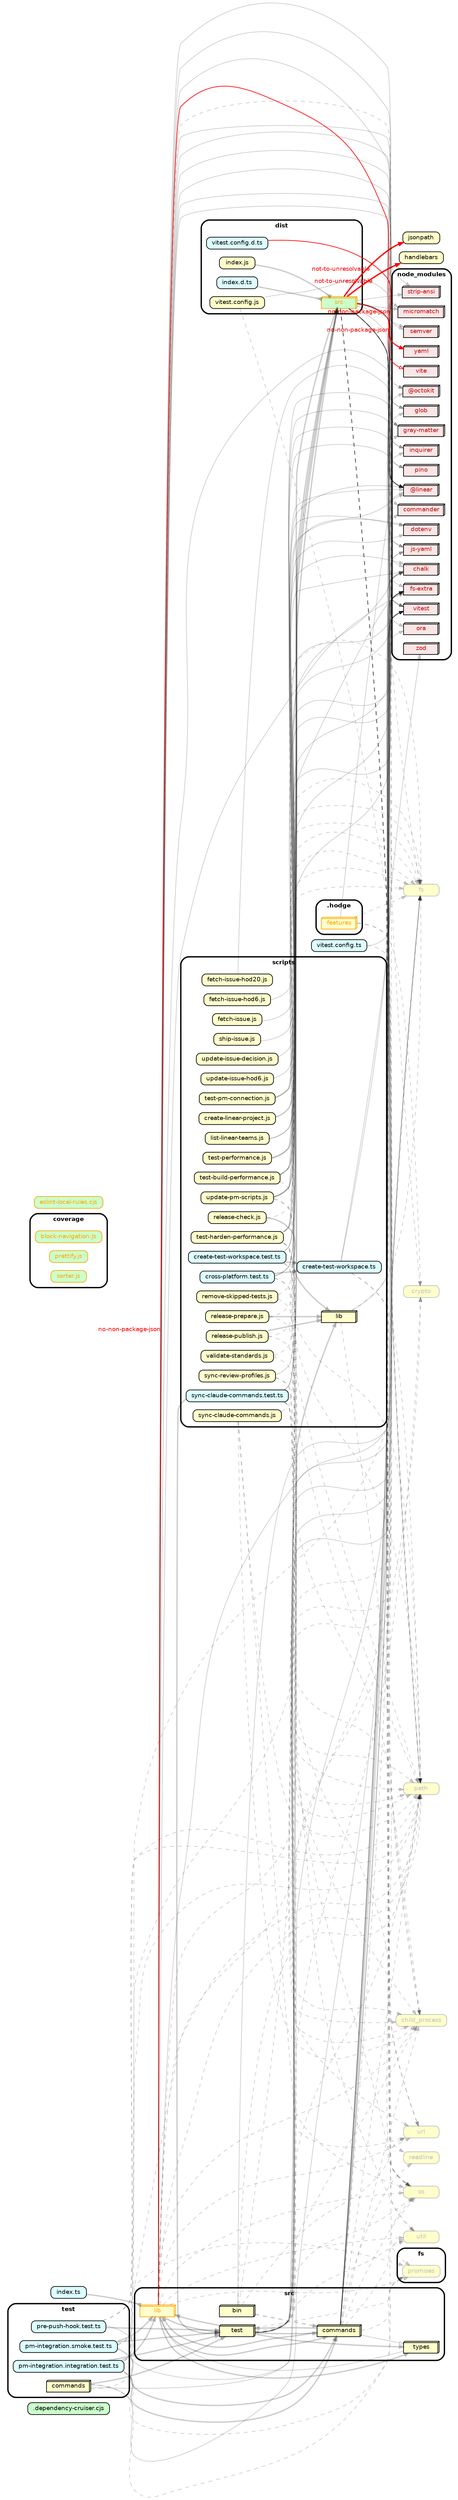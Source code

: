 strict digraph "dependency-cruiser output"{
    rankdir="LR" splines="true" overlap="false" nodesep="0.16" ranksep="0.18" fontname="Helvetica-bold" fontsize="9" style="rounded,bold,filled" fillcolor="#ffffff" compound="true"
    node [shape="box" style="rounded, filled" height="0.2" color="black" fillcolor="#ffffcc" fontcolor="black" fontname="Helvetica" fontsize="9"]
    edge [arrowhead="normal" arrowsize="0.6" penwidth="2.0" color="#00000033" fontname="Helvetica" fontsize="9"]

    ".dependency-cruiser.cjs" [label=<.dependency-cruiser.cjs> tooltip=".dependency-cruiser.cjs" URL=".dependency-cruiser.cjs" fillcolor="#ccffcc"]
    subgraph "cluster_.hodge" {label=".hodge" ".hodge/features/" [label=<features> tooltip="no-orphans" URL=".hodge/features/" fontcolor="orange" color="orange" shape="box3d"] }
    ".hodge/features/" -> "fs" [style="dashed" penwidth="1.0"]
    ".hodge/features/" -> "path" [style="dashed" penwidth="1.0"]
    ".hodge/features/" -> "node_modules/@linear" [penwidth="1.0"]
    ".hodge/features/" -> "crypto" [style="dashed" penwidth="1.0"]
    "child_process" [label=<child_process> tooltip="child_process" URL="https://nodejs.org/api/child_process.html" color="grey" fontcolor="grey"]
    subgraph "cluster_coverage" {label="coverage" "coverage/block-navigation.js" [label=<block-navigation.js> tooltip="no-orphans" URL="coverage/block-navigation.js" fillcolor="#ccffcc" fontcolor="orange" color="orange"] }
    subgraph "cluster_coverage" {label="coverage" "coverage/prettify.js" [label=<prettify.js> tooltip="no-orphans" URL="coverage/prettify.js" fillcolor="#ccffcc" fontcolor="orange" color="orange"] }
    subgraph "cluster_coverage" {label="coverage" "coverage/sorter.js" [label=<sorter.js> tooltip="no-orphans" URL="coverage/sorter.js" fillcolor="#ccffcc" fontcolor="orange" color="orange"] }
    "crypto" [label=<crypto> tooltip="crypto" URL="https://nodejs.org/api/crypto.html" color="grey" fontcolor="grey"]
    subgraph "cluster_dist" {label="dist" "dist/index.d.ts" [label=<index.d.ts> tooltip="index.d.ts" URL="dist/index.d.ts" fillcolor="#ddfeff"] }
    "dist/index.d.ts" -> "dist/src/" [arrowhead="inv"]
    subgraph "cluster_dist" {label="dist" "dist/index.js" [label=<index.js> tooltip="index.js" URL="dist/index.js" ] }
    "dist/index.js" -> "dist/src/" [arrowhead="inv"]
    subgraph "cluster_dist" {label="dist" "dist/src/" [label=<src> tooltip="no-orphans" URL="dist/src/" fillcolor="#ccffcc" fontcolor="orange" color="orange" shape="box3d"] }
    "dist/src/" -> "node_modules/fs-extra" [penwidth="1.0"]
    "dist/src/" -> "os" [style="dashed" penwidth="1.0"]
    "dist/src/" -> "path" [style="dashed" penwidth="1.0"]
    "dist/src/" -> "node_modules/pino" [penwidth="1.0"]
    "dist/src/" -> "node_modules/strip-ansi" [penwidth="1.0"]
    "dist/src/" -> "fs" [style="dashed" penwidth="1.0"]
    "dist/src/" -> "node_modules/@linear" [penwidth="1.0"]
    "dist/src/" -> "node_modules/commander" [penwidth="1.0"]
    "dist/src/" -> "url" [style="dashed" penwidth="1.0"]
    "dist/src/" -> "node_modules/chalk" [penwidth="1.0"]
    "dist/src/" -> "crypto" [style="dashed" penwidth="1.0"]
    "dist/src/" -> "child_process" [style="dashed" penwidth="1.0"]
    "dist/src/" -> "util" [style="dashed" penwidth="1.0"]
    "dist/src/" -> "fs/promises" [style="dashed" penwidth="1.0"]
    "dist/src/" -> "node_modules/@octokit" [penwidth="1.0" style="dashed"]
    "dist/src/" -> "node_modules/js-yaml" [penwidth="1.0"]
    "dist/src/" -> "node_modules/glob" [penwidth="1.0"]
    "dist/src/" -> "node_modules/micromatch" [penwidth="1.0"]
    "dist/src/" -> "node_modules/semver" [penwidth="1.0"]
    "dist/src/" -> "node_modules/ora" [penwidth="1.0"]
    "dist/src/" -> "node_modules/gray-matter" [penwidth="1.0"]
    "dist/src/" -> "node_modules/inquirer" [penwidth="1.0"]
    "dist/src/" -> "readline" [style="dashed" penwidth="1.0"]
    "dist/src/" -> "node_modules/vitest" [penwidth="1.0"]
    "dist/src/" -> "handlebars" [xlabel="not-to-unresolvable" tooltip="not-to-unresolvable" fontcolor="red" color="red"]
    "dist/src/" -> "jsonpath" [xlabel="not-to-unresolvable" tooltip="not-to-unresolvable" fontcolor="red" color="red"]
    "dist/src/" -> "node_modules/yaml" [xlabel="no-non-package-json" tooltip="no-non-package-json" penwidth="1.0" fontcolor="red" color="red"]
    subgraph "cluster_dist" {label="dist" "dist/vitest.config.d.ts" [label=<vitest.config.d.ts> tooltip="vitest.config.d.ts" URL="dist/vitest.config.d.ts" fillcolor="#ddfeff"] }
    "dist/vitest.config.d.ts" -> "node_modules/vite" [xlabel="no-non-package-json" tooltip="no-non-package-json" penwidth="1.0" arrowhead="onormal" fontcolor="red" color="red"]
    subgraph "cluster_dist" {label="dist" "dist/vitest.config.js" [label=<vitest.config.js> tooltip="vitest.config.js" URL="dist/vitest.config.js" ] }
    "dist/vitest.config.js" -> "path" [style="dashed" penwidth="1.0"]
    "dist/vitest.config.js" -> "node_modules/vitest" [penwidth="1.0"]
    "eslint-local-rules.cjs" [label=<eslint-local-rules.cjs> tooltip="no-orphans" URL="eslint-local-rules.cjs" fillcolor="#ccffcc" fontcolor="orange" color="orange"]
    "fs" [label=<fs> tooltip="fs" URL="https://nodejs.org/api/fs.html" color="grey" fontcolor="grey"]
    subgraph "cluster_fs" {label="fs" "fs/promises" [label=<promises> tooltip="promises" URL="https://nodejs.org/api/fs.html" color="grey" fontcolor="grey"] }
    "handlebars" [label=<handlebars> tooltip="handlebars" ]
    "index.ts" [label=<index.ts> tooltip="index.ts" URL="index.ts" fillcolor="#ddfeff"]
    "index.ts" -> "src/lib/" [arrowhead="inv"]
    "jsonpath" [label=<jsonpath> tooltip="jsonpath" ]
    subgraph "cluster_node_modules" {label="node_modules" "node_modules/@linear" [label=<@linear> tooltip="@linear" URL="https://www.npmjs.com/package/" shape="box3d" fillcolor="#c40b0a1a" fontcolor="#c40b0a"] }
    subgraph "cluster_node_modules" {label="node_modules" "node_modules/@octokit" [label=<@octokit> tooltip="@octokit" URL="https://www.npmjs.com/package/" shape="box3d" fillcolor="#c40b0a1a" fontcolor="#c40b0a"] }
    subgraph "cluster_node_modules" {label="node_modules" "node_modules/chalk" [label=<chalk> tooltip="chalk" URL="https://www.npmjs.com/package/chalk" shape="box3d" fillcolor="#c40b0a1a" fontcolor="#c40b0a"] }
    subgraph "cluster_node_modules" {label="node_modules" "node_modules/commander" [label=<commander> tooltip="commander" URL="https://www.npmjs.com/package/commander" shape="box3d" fillcolor="#c40b0a1a" fontcolor="#c40b0a"] }
    subgraph "cluster_node_modules" {label="node_modules" "node_modules/dotenv" [label=<dotenv> tooltip="dotenv" URL="https://www.npmjs.com/package/dotenv" shape="box3d" fillcolor="#c40b0a1a" fontcolor="#c40b0a"] }
    subgraph "cluster_node_modules" {label="node_modules" "node_modules/fs-extra" [label=<fs-extra> tooltip="fs-extra" URL="https://www.npmjs.com/package/fs-extra" shape="box3d" fillcolor="#c40b0a1a" fontcolor="#c40b0a"] }
    subgraph "cluster_node_modules" {label="node_modules" "node_modules/glob" [label=<glob> tooltip="glob" URL="https://www.npmjs.com/package/glob" shape="box3d" fillcolor="#c40b0a1a" fontcolor="#c40b0a"] }
    subgraph "cluster_node_modules" {label="node_modules" "node_modules/gray-matter" [label=<gray-matter> tooltip="gray-matter" URL="https://www.npmjs.com/package/gray-matter" shape="box3d" fillcolor="#c40b0a1a" fontcolor="#c40b0a"] }
    subgraph "cluster_node_modules" {label="node_modules" "node_modules/inquirer" [label=<inquirer> tooltip="inquirer" URL="https://www.npmjs.com/package/inquirer" shape="box3d" fillcolor="#c40b0a1a" fontcolor="#c40b0a"] }
    subgraph "cluster_node_modules" {label="node_modules" "node_modules/js-yaml" [label=<js-yaml> tooltip="js-yaml" URL="https://www.npmjs.com/package/js-yaml" shape="box3d" fillcolor="#c40b0a1a" fontcolor="#c40b0a"] }
    subgraph "cluster_node_modules" {label="node_modules" "node_modules/micromatch" [label=<micromatch> tooltip="micromatch" URL="https://www.npmjs.com/package/micromatch" shape="box3d" fillcolor="#c40b0a1a" fontcolor="#c40b0a"] }
    subgraph "cluster_node_modules" {label="node_modules" "node_modules/ora" [label=<ora> tooltip="ora" URL="https://www.npmjs.com/package/ora" shape="box3d" fillcolor="#c40b0a1a" fontcolor="#c40b0a"] }
    subgraph "cluster_node_modules" {label="node_modules" "node_modules/pino" [label=<pino> tooltip="pino" URL="https://www.npmjs.com/package/pino" shape="box3d" fillcolor="#c40b0a1a" fontcolor="#c40b0a"] }
    subgraph "cluster_node_modules" {label="node_modules" "node_modules/semver" [label=<semver> tooltip="semver" URL="https://www.npmjs.com/package/semver" shape="box3d" fillcolor="#c40b0a1a" fontcolor="#c40b0a"] }
    subgraph "cluster_node_modules" {label="node_modules" "node_modules/strip-ansi" [label=<strip-ansi> tooltip="strip-ansi" URL="https://www.npmjs.com/package/strip-ansi" shape="box3d" fillcolor="#c40b0a1a" fontcolor="#c40b0a"] }
    subgraph "cluster_node_modules" {label="node_modules" "node_modules/vite" [label=<vite> tooltip="vite" URL="https://www.npmjs.com/package/vite" shape="box3d" fillcolor="#c40b0a1a" fontcolor="#c40b0a"] }
    subgraph "cluster_node_modules" {label="node_modules" "node_modules/vitest" [label=<vitest> tooltip="vitest" URL="https://www.npmjs.com/package/vitest" shape="box3d" fillcolor="#c40b0a1a" fontcolor="#c40b0a"] }
    subgraph "cluster_node_modules" {label="node_modules" "node_modules/yaml" [label=<yaml> tooltip="yaml" URL="https://www.npmjs.com/package/yaml" shape="box3d" fillcolor="#c40b0a1a" fontcolor="#c40b0a"] }
    subgraph "cluster_node_modules" {label="node_modules" "node_modules/zod" [label=<zod> tooltip="zod" URL="https://www.npmjs.com/package/zod" shape="box3d" fillcolor="#c40b0a1a" fontcolor="#c40b0a"] }
    "os" [label=<os> tooltip="os" URL="https://nodejs.org/api/os.html" color="grey" fontcolor="grey"]
    "path" [label=<path> tooltip="path" URL="https://nodejs.org/api/path.html" color="grey" fontcolor="grey"]
    "readline" [label=<readline> tooltip="readline" URL="https://nodejs.org/api/readline.html" color="grey" fontcolor="grey"]
    subgraph "cluster_scripts" {label="scripts" "scripts/create-linear-project.js" [label=<create-linear-project.js> tooltip="create-linear-project.js" URL="scripts/create-linear-project.js" ] }
    "scripts/create-linear-project.js" -> "node_modules/@linear" [penwidth="1.0"]
    "scripts/create-linear-project.js" -> "node_modules/dotenv" [penwidth="1.0"]
    subgraph "cluster_scripts" {label="scripts" "scripts/create-test-workspace.test.ts" [label=<create-test-workspace.test.ts> tooltip="create-test-workspace.test.ts" URL="scripts/create-test-workspace.test.ts" fillcolor="#ddfeff"] }
    "scripts/create-test-workspace.test.ts" -> "scripts/create-test-workspace.ts"
    "scripts/create-test-workspace.test.ts" -> "node_modules/fs-extra" [penwidth="1.0"]
    "scripts/create-test-workspace.test.ts" -> "os" [style="dashed" penwidth="1.0"]
    "scripts/create-test-workspace.test.ts" -> "path" [style="dashed" penwidth="1.0"]
    "scripts/create-test-workspace.test.ts" -> "node_modules/vitest" [penwidth="1.0"]
    subgraph "cluster_scripts" {label="scripts" "scripts/create-test-workspace.ts" [label=<create-test-workspace.ts> tooltip="create-test-workspace.ts" URL="scripts/create-test-workspace.ts" fillcolor="#ddfeff"] }
    "scripts/create-test-workspace.ts" -> "node_modules/fs-extra" [penwidth="1.0"]
    "scripts/create-test-workspace.ts" -> "os" [style="dashed" penwidth="1.0"]
    "scripts/create-test-workspace.ts" -> "path" [style="dashed" penwidth="1.0"]
    "scripts/create-test-workspace.ts" -> "node_modules/zod" [penwidth="1.0"]
    subgraph "cluster_scripts" {label="scripts" "scripts/cross-platform.test.ts" [label=<cross-platform.test.ts> tooltip="cross-platform.test.ts" URL="scripts/cross-platform.test.ts" fillcolor="#ddfeff"] }
    "scripts/cross-platform.test.ts" -> "scripts/create-test-workspace.ts"
    "scripts/cross-platform.test.ts" -> "node_modules/fs-extra" [penwidth="1.0"]
    "scripts/cross-platform.test.ts" -> "os" [style="dashed" penwidth="1.0"]
    "scripts/cross-platform.test.ts" -> "path" [style="dashed" penwidth="1.0"]
    "scripts/cross-platform.test.ts" -> "node_modules/vitest" [penwidth="1.0"]
    subgraph "cluster_scripts" {label="scripts" "scripts/fetch-issue-hod20.js" [label=<fetch-issue-hod20.js> tooltip="fetch-issue-hod20.js" URL="scripts/fetch-issue-hod20.js" ] }
    "scripts/fetch-issue-hod20.js" -> "node_modules/@linear" [penwidth="1.0"]
    subgraph "cluster_scripts" {label="scripts" "scripts/fetch-issue-hod6.js" [label=<fetch-issue-hod6.js> tooltip="fetch-issue-hod6.js" URL="scripts/fetch-issue-hod6.js" ] }
    "scripts/fetch-issue-hod6.js" -> "node_modules/@linear" [penwidth="1.0"]
    subgraph "cluster_scripts" {label="scripts" "scripts/fetch-issue.js" [label=<fetch-issue.js> tooltip="fetch-issue.js" URL="scripts/fetch-issue.js" ] }
    "scripts/fetch-issue.js" -> "node_modules/@linear" [penwidth="1.0"]
    subgraph "cluster_scripts" {label="scripts" "scripts/lib/" [label=<lib> tooltip="lib" URL="scripts/lib/" shape="box3d"] }
    "scripts/lib/" -> "node_modules/@octokit" [penwidth="1.0"]
    "scripts/lib/" -> "child_process" [style="dashed" penwidth="1.0"]
    "scripts/lib/" -> "fs" [style="dashed" penwidth="1.0"]
    subgraph "cluster_scripts" {label="scripts" "scripts/list-linear-teams.js" [label=<list-linear-teams.js> tooltip="list-linear-teams.js" URL="scripts/list-linear-teams.js" ] }
    "scripts/list-linear-teams.js" -> "node_modules/@linear" [penwidth="1.0"]
    "scripts/list-linear-teams.js" -> "node_modules/dotenv" [penwidth="1.0"]
    subgraph "cluster_scripts" {label="scripts" "scripts/release-check.js" [label=<release-check.js> tooltip="release-check.js" URL="scripts/release-check.js" ] }
    "scripts/release-check.js" -> "scripts/lib/"
    "scripts/release-check.js" -> "fs" [style="dashed" penwidth="1.0"]
    subgraph "cluster_scripts" {label="scripts" "scripts/release-prepare.js" [label=<release-prepare.js> tooltip="release-prepare.js" URL="scripts/release-prepare.js" ] }
    "scripts/release-prepare.js" -> "scripts/lib/"
    "scripts/release-prepare.js" -> "child_process" [style="dashed" penwidth="1.0"]
    "scripts/release-prepare.js" -> "fs" [style="dashed" penwidth="1.0"]
    subgraph "cluster_scripts" {label="scripts" "scripts/release-publish.js" [label=<release-publish.js> tooltip="release-publish.js" URL="scripts/release-publish.js" ] }
    "scripts/release-publish.js" -> "scripts/lib/"
    "scripts/release-publish.js" -> "child_process" [style="dashed" penwidth="1.0"]
    "scripts/release-publish.js" -> "fs" [style="dashed" penwidth="1.0"]
    subgraph "cluster_scripts" {label="scripts" "scripts/remove-skipped-tests.js" [label=<remove-skipped-tests.js> tooltip="remove-skipped-tests.js" URL="scripts/remove-skipped-tests.js" ] }
    "scripts/remove-skipped-tests.js" -> "fs" [style="dashed" penwidth="1.0"]
    "scripts/remove-skipped-tests.js" -> "path" [style="dashed" penwidth="1.0"]
    subgraph "cluster_scripts" {label="scripts" "scripts/ship-issue.js" [label=<ship-issue.js> tooltip="ship-issue.js" URL="scripts/ship-issue.js" ] }
    "scripts/ship-issue.js" -> "node_modules/@linear" [penwidth="1.0"]
    subgraph "cluster_scripts" {label="scripts" "scripts/sync-claude-commands.js" [label=<sync-claude-commands.js> tooltip="sync-claude-commands.js" URL="scripts/sync-claude-commands.js" ] }
    "scripts/sync-claude-commands.js" -> "child_process" [style="dashed" penwidth="1.0"]
    "scripts/sync-claude-commands.js" -> "fs" [style="dashed" penwidth="1.0"]
    "scripts/sync-claude-commands.js" -> "path" [style="dashed" penwidth="1.0"]
    "scripts/sync-claude-commands.js" -> "url" [style="dashed" penwidth="1.0"]
    subgraph "cluster_scripts" {label="scripts" "scripts/sync-claude-commands.test.ts" [label=<sync-claude-commands.test.ts> tooltip="sync-claude-commands.test.ts" URL="scripts/sync-claude-commands.test.ts" fillcolor="#ddfeff"] }
    "scripts/sync-claude-commands.test.ts" -> "src/test/"
    "scripts/sync-claude-commands.test.ts" -> "child_process" [style="dashed" penwidth="1.0"]
    "scripts/sync-claude-commands.test.ts" -> "node_modules/fs-extra" [penwidth="1.0"]
    "scripts/sync-claude-commands.test.ts" -> "os" [style="dashed" penwidth="1.0"]
    "scripts/sync-claude-commands.test.ts" -> "path" [style="dashed" penwidth="1.0"]
    "scripts/sync-claude-commands.test.ts" -> "node_modules/vitest" [penwidth="1.0"]
    subgraph "cluster_scripts" {label="scripts" "scripts/sync-review-profiles.js" [label=<sync-review-profiles.js> tooltip="sync-review-profiles.js" URL="scripts/sync-review-profiles.js" ] }
    "scripts/sync-review-profiles.js" -> "node_modules/fs-extra" [penwidth="1.0"]
    "scripts/sync-review-profiles.js" -> "path" [style="dashed" penwidth="1.0"]
    "scripts/sync-review-profiles.js" -> "url" [style="dashed" penwidth="1.0"]
    subgraph "cluster_scripts" {label="scripts" "scripts/test-build-performance.js" [label=<test-build-performance.js> tooltip="test-build-performance.js" URL="scripts/test-build-performance.js" ] }
    "scripts/test-build-performance.js" -> "dist/src/"
    "scripts/test-build-performance.js" -> "node_modules/chalk" [penwidth="1.0"]
    "scripts/test-build-performance.js" -> "fs" [style="dashed" penwidth="1.0"]
    "scripts/test-build-performance.js" -> "path" [style="dashed" penwidth="1.0"]
    subgraph "cluster_scripts" {label="scripts" "scripts/test-harden-performance.js" [label=<test-harden-performance.js> tooltip="test-harden-performance.js" URL="scripts/test-harden-performance.js" ] }
    "scripts/test-harden-performance.js" -> "dist/src/"
    "scripts/test-harden-performance.js" -> "node_modules/chalk" [penwidth="1.0"]
    "scripts/test-harden-performance.js" -> "child_process" [style="dashed" penwidth="1.0"]
    "scripts/test-harden-performance.js" -> "fs" [style="dashed" penwidth="1.0"]
    "scripts/test-harden-performance.js" -> "path" [style="dashed" penwidth="1.0"]
    "scripts/test-harden-performance.js" -> "util" [style="dashed" penwidth="1.0"]
    subgraph "cluster_scripts" {label="scripts" "scripts/test-performance.js" [label=<test-performance.js> tooltip="test-performance.js" URL="scripts/test-performance.js" ] }
    "scripts/test-performance.js" -> "dist/src/"
    "scripts/test-performance.js" -> "node_modules/chalk" [penwidth="1.0"]
    subgraph "cluster_scripts" {label="scripts" "scripts/test-pm-connection.js" [label=<test-pm-connection.js> tooltip="test-pm-connection.js" URL="scripts/test-pm-connection.js" ] }
    "scripts/test-pm-connection.js" -> "dist/src/"
    "scripts/test-pm-connection.js" -> "node_modules/dotenv" [penwidth="1.0"]
    subgraph "cluster_scripts" {label="scripts" "scripts/update-issue-decision.js" [label=<update-issue-decision.js> tooltip="update-issue-decision.js" URL="scripts/update-issue-decision.js" ] }
    "scripts/update-issue-decision.js" -> "node_modules/@linear" [penwidth="1.0"]
    subgraph "cluster_scripts" {label="scripts" "scripts/update-issue-hod6.js" [label=<update-issue-hod6.js> tooltip="update-issue-hod6.js" URL="scripts/update-issue-hod6.js" ] }
    "scripts/update-issue-hod6.js" -> "node_modules/@linear" [penwidth="1.0"]
    subgraph "cluster_scripts" {label="scripts" "scripts/update-pm-scripts.js" [label=<update-pm-scripts.js> tooltip="update-pm-scripts.js" URL="scripts/update-pm-scripts.js" ] }
    "scripts/update-pm-scripts.js" -> "dist/src/"
    "scripts/update-pm-scripts.js" -> "node_modules/chalk" [penwidth="1.0"]
    "scripts/update-pm-scripts.js" -> "node_modules/fs-extra" [penwidth="1.0"]
    "scripts/update-pm-scripts.js" -> "path" [style="dashed" penwidth="1.0"]
    "scripts/update-pm-scripts.js" -> "url" [style="dashed" penwidth="1.0"]
    subgraph "cluster_scripts" {label="scripts" "scripts/validate-standards.js" [label=<validate-standards.js> tooltip="validate-standards.js" URL="scripts/validate-standards.js" ] }
    "scripts/validate-standards.js" -> "child_process" [style="dashed" penwidth="1.0"]
    "scripts/validate-standards.js" -> "fs" [style="dashed" penwidth="1.0"]
    subgraph "cluster_src" {label="src" "src/bin/" [label=<bin> tooltip="bin" URL="src/bin/" shape="box3d"] }
    "src/bin/" -> "src/commands/" [style="dashed"]
    "src/bin/" -> "node_modules/commander" [penwidth="1.0"]
    "src/bin/" -> "fs" [style="dashed" penwidth="1.0"]
    "src/bin/" -> "path" [style="dashed" penwidth="1.0"]
    "src/bin/" -> "url" [style="dashed" penwidth="1.0"]
    subgraph "cluster_src" {label="src" "src/commands/" [label=<commands> tooltip="commands" URL="src/commands/" shape="box3d"] }
    "src/commands/" -> "src/lib/"
    "src/commands/" -> "node_modules/chalk" [penwidth="1.0"]
    "src/commands/" -> "fs" [style="dashed" penwidth="1.0"]
    "src/commands/" -> "path" [style="dashed" penwidth="1.0"]
    "src/commands/" -> "fs/promises" [style="dashed" penwidth="1.0"]
    "src/commands/" -> "src/types/" [arrowhead="onormal" penwidth="1.0"]
    "src/commands/" -> "node_modules/js-yaml" [penwidth="1.0"]
    "src/commands/" -> "node_modules/ora" [penwidth="1.0"]
    "src/commands/" -> "node_modules/fs-extra" [penwidth="1.0"]
    "src/commands/" -> "node_modules/inquirer" [penwidth="1.0"]
    "src/commands/" -> "node_modules/glob" [penwidth="1.0"]
    "src/commands/" -> "node_modules/gray-matter" [penwidth="1.0"]
    "src/commands/" -> "readline" [style="dashed" penwidth="1.0"]
    "src/commands/" -> "child_process" [style="dashed" penwidth="1.0"]
    "src/commands/" -> "src/test/"
    "src/commands/" -> "node_modules/vitest" [penwidth="1.0"]
    "src/commands/" -> "os" [style="dashed" penwidth="1.0"]
    "src/commands/" -> "util" [style="dashed" penwidth="1.0"]
    subgraph "cluster_src" {label="src" "src/lib/" [label=<lib> tooltip="no-orphans" URL="src/lib/" fontcolor="orange" color="orange" shape="box3d"] }
    "src/lib/" -> "node_modules/fs-extra" [penwidth="1.0"]
    "src/lib/" -> "os" [style="dashed" penwidth="1.0"]
    "src/lib/" -> "path" [style="dashed" penwidth="1.0"]
    "src/lib/" -> "node_modules/pino" [penwidth="1.0"]
    "src/lib/" -> "node_modules/strip-ansi" [penwidth="1.0"]
    "src/lib/" -> "fs" [style="dashed" penwidth="1.0"]
    "src/lib/" -> "node_modules/@linear" [penwidth="1.0"]
    "src/lib/" -> "crypto" [style="dashed" penwidth="1.0"]
    "src/lib/" -> "node_modules/chalk" [penwidth="1.0"]
    "src/lib/" -> "child_process" [style="dashed" penwidth="1.0"]
    "src/lib/" -> "util" [style="dashed" penwidth="1.0"]
    "src/lib/" -> "fs/promises" [style="dashed" penwidth="1.0"]
    "src/lib/" -> "node_modules/@octokit" [penwidth="1.0" style="dashed"]
    "src/lib/" -> "src/types/"
    "src/lib/" -> "node_modules/js-yaml" [penwidth="1.0"]
    "src/lib/" -> "url" [style="dashed" penwidth="1.0"]
    "src/lib/" -> "node_modules/glob" [penwidth="1.0"]
    "src/lib/" -> "node_modules/micromatch" [penwidth="1.0"]
    "src/lib/" -> "node_modules/semver" [penwidth="1.0"]
    "src/lib/" -> "node_modules/gray-matter" [penwidth="1.0"]
    "src/lib/" -> "src/test/"
    "src/lib/" -> "node_modules/vitest" [penwidth="1.0"]
    "src/lib/" -> "src/commands/"
    "src/lib/" -> "node_modules/yaml" [xlabel="no-non-package-json" tooltip="no-non-package-json" penwidth="1.0" fontcolor="red" color="red"]
    "src/lib/" -> "node_modules/inquirer" [penwidth="1.0"]
    subgraph "cluster_src" {label="src" "src/test/" [label=<test> tooltip="test" URL="src/test/" shape="box3d"] }
    "src/test/" -> "node_modules/vitest" [penwidth="1.0"]
    "src/test/" -> "crypto" [style="dashed" penwidth="1.0"]
    "src/test/" -> "fs" [style="dashed" penwidth="1.0"]
    "src/test/" -> "os" [style="dashed" penwidth="1.0"]
    "src/test/" -> "path" [style="dashed" penwidth="1.0"]
    "src/test/" -> "child_process" [style="dashed" penwidth="1.0"]
    "src/test/" -> "node_modules/fs-extra" [penwidth="1.0"]
    "src/test/" -> "util" [style="dashed" penwidth="1.0"]
    "src/test/" -> "src/commands/"
    "src/test/" -> "src/lib/"
    "src/test/" -> "fs/promises" [style="dashed" penwidth="1.0"]
    "src/test/" -> "node_modules/js-yaml" [penwidth="1.0"]
    "src/test/" -> "scripts/lib/"
    "src/test/" -> "src/types/"
    subgraph "cluster_src" {label="src" "src/types/" [label=<types> tooltip="types" URL="src/types/" shape="box3d"] }
    "src/types/" -> "src/lib/" [arrowhead="onormal" penwidth="1.0"]
    subgraph "cluster_test" {label="test" "test/commands/" [label=<commands> tooltip="commands" URL="test/commands/" shape="box3d"] }
    "test/commands/" -> "src/test/"
    "test/commands/" -> "node_modules/fs-extra" [penwidth="1.0"]
    "test/commands/" -> "os" [style="dashed" penwidth="1.0"]
    "test/commands/" -> "path" [style="dashed" penwidth="1.0"]
    "test/commands/" -> "node_modules/vitest" [penwidth="1.0"]
    subgraph "cluster_test" {label="test" "test/pm-integration.integration.test.ts" [label=<pm-integration.integration.test.ts> tooltip="pm-integration.integration.test.ts" URL="test/pm-integration.integration.test.ts" fillcolor="#ddfeff"] }
    "test/pm-integration.integration.test.ts" -> "src/commands/"
    "test/pm-integration.integration.test.ts" -> "src/lib/"
    "test/pm-integration.integration.test.ts" -> "src/test/"
    "test/pm-integration.integration.test.ts" -> "fs" [style="dashed" penwidth="1.0"]
    "test/pm-integration.integration.test.ts" -> "fs/promises" [style="dashed" penwidth="1.0"]
    "test/pm-integration.integration.test.ts" -> "path" [style="dashed" penwidth="1.0"]
    subgraph "cluster_test" {label="test" "test/pm-integration.smoke.test.ts" [label=<pm-integration.smoke.test.ts> tooltip="pm-integration.smoke.test.ts" URL="test/pm-integration.smoke.test.ts" fillcolor="#ddfeff"] }
    "test/pm-integration.smoke.test.ts" -> "src/commands/"
    "test/pm-integration.smoke.test.ts" -> "src/lib/"
    "test/pm-integration.smoke.test.ts" -> "src/test/"
    "test/pm-integration.smoke.test.ts" -> "fs/promises" [style="dashed" penwidth="1.0"]
    "test/pm-integration.smoke.test.ts" -> "path" [style="dashed" penwidth="1.0"]
    subgraph "cluster_test" {label="test" "test/pre-push-hook.test.ts" [label=<pre-push-hook.test.ts> tooltip="pre-push-hook.test.ts" URL="test/pre-push-hook.test.ts" fillcolor="#ddfeff"] }
    "test/pre-push-hook.test.ts" -> "src/test/"
    "test/pre-push-hook.test.ts" -> "fs" [style="dashed" penwidth="1.0"]
    "test/pre-push-hook.test.ts" -> "path" [style="dashed" penwidth="1.0"]
    "test/pre-push-hook.test.ts" -> "node_modules/vitest" [penwidth="1.0"]
    "url" [label=<url> tooltip="url" URL="https://nodejs.org/api/url.html" color="grey" fontcolor="grey"]
    "util" [label=<util> tooltip="util" URL="https://nodejs.org/api/util.html" color="grey" fontcolor="grey"]
    "vitest.config.ts" [label=<vitest.config.ts> tooltip="vitest.config.ts" URL="vitest.config.ts" fillcolor="#ddfeff"]
    "vitest.config.ts" -> "path" [style="dashed" penwidth="1.0"]
    "vitest.config.ts" -> "node_modules/vitest" [penwidth="1.0"]
}
